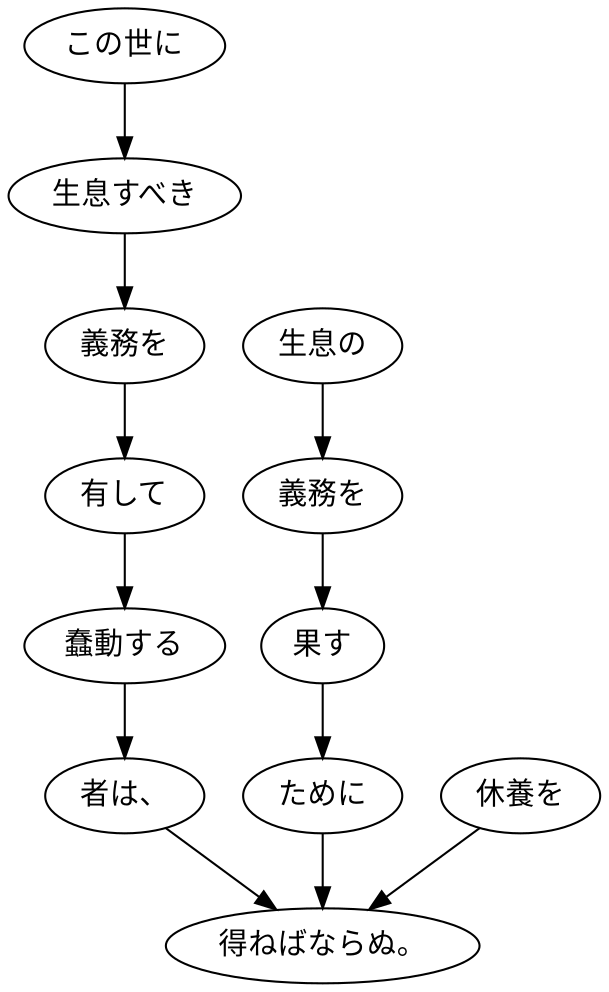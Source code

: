 digraph graph3184 {
	node0 [label="この世に"];
	node1 [label="生息すべき"];
	node2 [label="義務を"];
	node3 [label="有して"];
	node4 [label="蠢動する"];
	node5 [label="者は、"];
	node6 [label="生息の"];
	node7 [label="義務を"];
	node8 [label="果す"];
	node9 [label="ために"];
	node10 [label="休養を"];
	node11 [label="得ねばならぬ。"];
	node0 -> node1;
	node1 -> node2;
	node2 -> node3;
	node3 -> node4;
	node4 -> node5;
	node5 -> node11;
	node6 -> node7;
	node7 -> node8;
	node8 -> node9;
	node9 -> node11;
	node10 -> node11;
}
